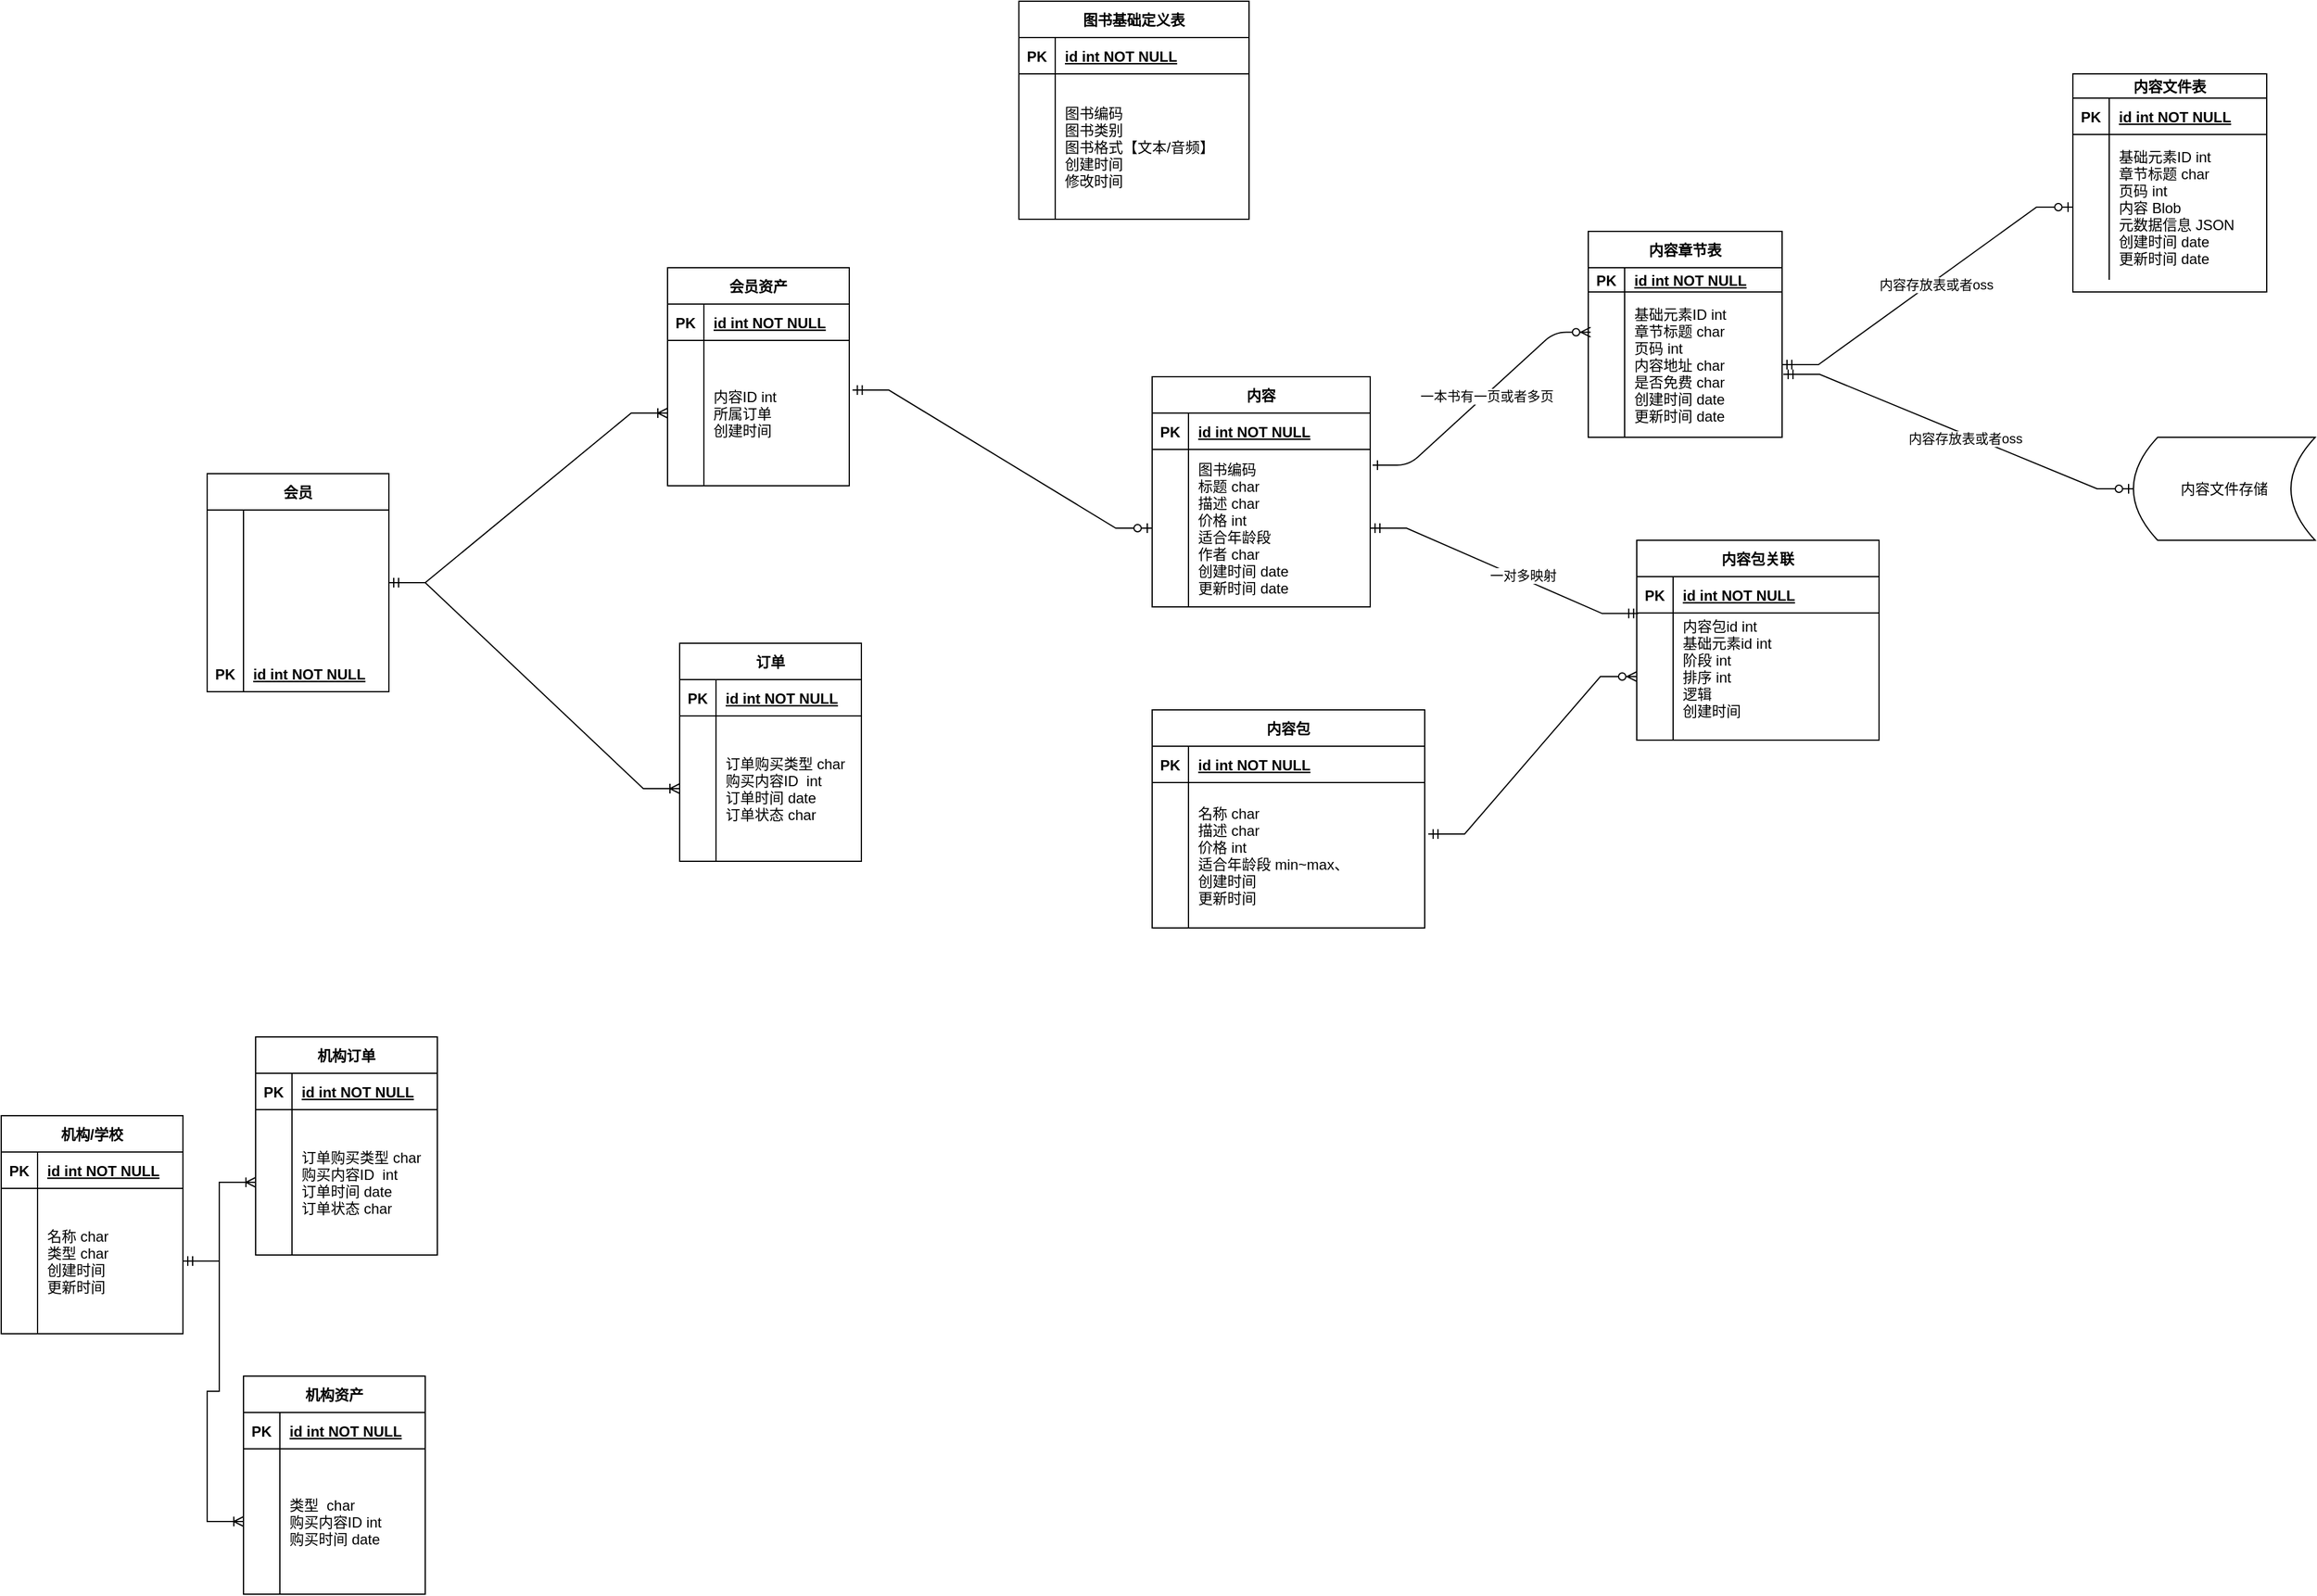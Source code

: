 <mxfile version="21.0.8" type="github">
  <diagram id="R2lEEEUBdFMjLlhIrx00" name="Page-1">
    <mxGraphModel dx="3168" dy="1998" grid="1" gridSize="10" guides="1" tooltips="1" connect="1" arrows="1" fold="1" page="1" pageScale="1" pageWidth="850" pageHeight="1100" math="0" shadow="0" extFonts="Permanent Marker^https://fonts.googleapis.com/css?family=Permanent+Marker">
      <root>
        <mxCell id="0" />
        <mxCell id="1" parent="0" />
        <mxCell id="C-vyLk0tnHw3VtMMgP7b-1" value="" style="edgeStyle=entityRelationEdgeStyle;endArrow=ERzeroToMany;startArrow=ERone;endFill=1;startFill=0;entryX=0.012;entryY=0.277;entryDx=0;entryDy=0;entryPerimeter=0;exitX=1.011;exitY=0.1;exitDx=0;exitDy=0;exitPerimeter=0;" parent="1" source="C-vyLk0tnHw3VtMMgP7b-27" target="kza9Rs9y_WehxQbTQ6U_-5" edge="1">
          <mxGeometry width="100" height="100" relative="1" as="geometry">
            <mxPoint x="340" y="805" as="sourcePoint" />
            <mxPoint x="440" y="705" as="targetPoint" />
          </mxGeometry>
        </mxCell>
        <mxCell id="kza9Rs9y_WehxQbTQ6U_-17" value="一本书有一页或者多页" style="edgeLabel;html=1;align=center;verticalAlign=middle;resizable=0;points=[];" vertex="1" connectable="0" parent="C-vyLk0tnHw3VtMMgP7b-1">
          <mxGeometry x="0.044" y="-1" relative="1" as="geometry">
            <mxPoint as="offset" />
          </mxGeometry>
        </mxCell>
        <mxCell id="C-vyLk0tnHw3VtMMgP7b-23" value="内容" style="shape=table;startSize=30;container=1;collapsible=1;childLayout=tableLayout;fixedRows=1;rowLines=0;fontStyle=1;align=center;resizeLast=1;" parent="1" vertex="1">
          <mxGeometry x="20" y="90" width="180" height="190" as="geometry" />
        </mxCell>
        <mxCell id="C-vyLk0tnHw3VtMMgP7b-24" value="" style="shape=partialRectangle;collapsible=0;dropTarget=0;pointerEvents=0;fillColor=none;points=[[0,0.5],[1,0.5]];portConstraint=eastwest;top=0;left=0;right=0;bottom=1;" parent="C-vyLk0tnHw3VtMMgP7b-23" vertex="1">
          <mxGeometry y="30" width="180" height="30" as="geometry" />
        </mxCell>
        <mxCell id="C-vyLk0tnHw3VtMMgP7b-25" value="PK" style="shape=partialRectangle;overflow=hidden;connectable=0;fillColor=none;top=0;left=0;bottom=0;right=0;fontStyle=1;" parent="C-vyLk0tnHw3VtMMgP7b-24" vertex="1">
          <mxGeometry width="30" height="30" as="geometry">
            <mxRectangle width="30" height="30" as="alternateBounds" />
          </mxGeometry>
        </mxCell>
        <mxCell id="C-vyLk0tnHw3VtMMgP7b-26" value="id int NOT NULL " style="shape=partialRectangle;overflow=hidden;connectable=0;fillColor=none;top=0;left=0;bottom=0;right=0;align=left;spacingLeft=6;fontStyle=5;" parent="C-vyLk0tnHw3VtMMgP7b-24" vertex="1">
          <mxGeometry x="30" width="150" height="30" as="geometry">
            <mxRectangle width="150" height="30" as="alternateBounds" />
          </mxGeometry>
        </mxCell>
        <mxCell id="C-vyLk0tnHw3VtMMgP7b-27" value="" style="shape=partialRectangle;collapsible=0;dropTarget=0;pointerEvents=0;fillColor=none;points=[[0,0.5],[1,0.5]];portConstraint=eastwest;top=0;left=0;right=0;bottom=0;" parent="C-vyLk0tnHw3VtMMgP7b-23" vertex="1">
          <mxGeometry y="60" width="180" height="130" as="geometry" />
        </mxCell>
        <mxCell id="C-vyLk0tnHw3VtMMgP7b-28" value="" style="shape=partialRectangle;overflow=hidden;connectable=0;fillColor=none;top=0;left=0;bottom=0;right=0;" parent="C-vyLk0tnHw3VtMMgP7b-27" vertex="1">
          <mxGeometry width="30" height="130" as="geometry">
            <mxRectangle width="30" height="130" as="alternateBounds" />
          </mxGeometry>
        </mxCell>
        <mxCell id="C-vyLk0tnHw3VtMMgP7b-29" value="图书编码&#xa;标题 char&#xa;描述 char&#xa;价格 int&#xa;适合年龄段&#xa;作者 char&#xa;创建时间 date&#xa;更新时间 date" style="shape=partialRectangle;overflow=hidden;connectable=0;fillColor=none;top=0;left=0;bottom=0;right=0;align=left;spacingLeft=6;" parent="C-vyLk0tnHw3VtMMgP7b-27" vertex="1">
          <mxGeometry x="30" width="150" height="130" as="geometry">
            <mxRectangle width="150" height="130" as="alternateBounds" />
          </mxGeometry>
        </mxCell>
        <mxCell id="kza9Rs9y_WehxQbTQ6U_-1" value="内容章节表" style="shape=table;startSize=30;container=1;collapsible=1;childLayout=tableLayout;fixedRows=1;rowLines=0;fontStyle=1;align=center;resizeLast=1;" vertex="1" parent="1">
          <mxGeometry x="380" y="-30" width="160" height="170" as="geometry" />
        </mxCell>
        <mxCell id="kza9Rs9y_WehxQbTQ6U_-2" value="" style="shape=partialRectangle;collapsible=0;dropTarget=0;pointerEvents=0;fillColor=none;points=[[0,0.5],[1,0.5]];portConstraint=eastwest;top=0;left=0;right=0;bottom=1;" vertex="1" parent="kza9Rs9y_WehxQbTQ6U_-1">
          <mxGeometry y="30" width="160" height="20" as="geometry" />
        </mxCell>
        <mxCell id="kza9Rs9y_WehxQbTQ6U_-3" value="PK" style="shape=partialRectangle;overflow=hidden;connectable=0;fillColor=none;top=0;left=0;bottom=0;right=0;fontStyle=1;" vertex="1" parent="kza9Rs9y_WehxQbTQ6U_-2">
          <mxGeometry width="30" height="20" as="geometry">
            <mxRectangle width="30" height="20" as="alternateBounds" />
          </mxGeometry>
        </mxCell>
        <mxCell id="kza9Rs9y_WehxQbTQ6U_-4" value="id int NOT NULL " style="shape=partialRectangle;overflow=hidden;connectable=0;fillColor=none;top=0;left=0;bottom=0;right=0;align=left;spacingLeft=6;fontStyle=5;" vertex="1" parent="kza9Rs9y_WehxQbTQ6U_-2">
          <mxGeometry x="30" width="130" height="20" as="geometry">
            <mxRectangle width="130" height="20" as="alternateBounds" />
          </mxGeometry>
        </mxCell>
        <mxCell id="kza9Rs9y_WehxQbTQ6U_-5" value="" style="shape=partialRectangle;collapsible=0;dropTarget=0;pointerEvents=0;fillColor=none;points=[[0,0.5],[1,0.5]];portConstraint=eastwest;top=0;left=0;right=0;bottom=0;" vertex="1" parent="kza9Rs9y_WehxQbTQ6U_-1">
          <mxGeometry y="50" width="160" height="120" as="geometry" />
        </mxCell>
        <mxCell id="kza9Rs9y_WehxQbTQ6U_-6" value="" style="shape=partialRectangle;overflow=hidden;connectable=0;fillColor=none;top=0;left=0;bottom=0;right=0;" vertex="1" parent="kza9Rs9y_WehxQbTQ6U_-5">
          <mxGeometry width="30" height="120" as="geometry">
            <mxRectangle width="30" height="120" as="alternateBounds" />
          </mxGeometry>
        </mxCell>
        <mxCell id="kza9Rs9y_WehxQbTQ6U_-7" value="基础元素ID int&#xa;章节标题 char&#xa;页码 int&#xa;内容地址 char&#xa;是否免费 char&#xa;创建时间 date&#xa;更新时间 date" style="shape=partialRectangle;overflow=hidden;connectable=0;fillColor=none;top=0;left=0;bottom=0;right=0;align=left;spacingLeft=6;" vertex="1" parent="kza9Rs9y_WehxQbTQ6U_-5">
          <mxGeometry x="30" width="130" height="120" as="geometry">
            <mxRectangle width="130" height="120" as="alternateBounds" />
          </mxGeometry>
        </mxCell>
        <mxCell id="kza9Rs9y_WehxQbTQ6U_-8" value="内容文件表" style="shape=table;startSize=20;container=1;collapsible=1;childLayout=tableLayout;fixedRows=1;rowLines=0;fontStyle=1;align=center;resizeLast=1;" vertex="1" parent="1">
          <mxGeometry x="780" y="-160" width="160" height="180" as="geometry" />
        </mxCell>
        <mxCell id="kza9Rs9y_WehxQbTQ6U_-9" value="" style="shape=partialRectangle;collapsible=0;dropTarget=0;pointerEvents=0;fillColor=none;points=[[0,0.5],[1,0.5]];portConstraint=eastwest;top=0;left=0;right=0;bottom=1;" vertex="1" parent="kza9Rs9y_WehxQbTQ6U_-8">
          <mxGeometry y="20" width="160" height="30" as="geometry" />
        </mxCell>
        <mxCell id="kza9Rs9y_WehxQbTQ6U_-10" value="PK" style="shape=partialRectangle;overflow=hidden;connectable=0;fillColor=none;top=0;left=0;bottom=0;right=0;fontStyle=1;" vertex="1" parent="kza9Rs9y_WehxQbTQ6U_-9">
          <mxGeometry width="30" height="30" as="geometry">
            <mxRectangle width="30" height="30" as="alternateBounds" />
          </mxGeometry>
        </mxCell>
        <mxCell id="kza9Rs9y_WehxQbTQ6U_-11" value="id int NOT NULL " style="shape=partialRectangle;overflow=hidden;connectable=0;fillColor=none;top=0;left=0;bottom=0;right=0;align=left;spacingLeft=6;fontStyle=5;" vertex="1" parent="kza9Rs9y_WehxQbTQ6U_-9">
          <mxGeometry x="30" width="130" height="30" as="geometry">
            <mxRectangle width="130" height="30" as="alternateBounds" />
          </mxGeometry>
        </mxCell>
        <mxCell id="kza9Rs9y_WehxQbTQ6U_-12" value="" style="shape=partialRectangle;collapsible=0;dropTarget=0;pointerEvents=0;fillColor=none;points=[[0,0.5],[1,0.5]];portConstraint=eastwest;top=0;left=0;right=0;bottom=0;" vertex="1" parent="kza9Rs9y_WehxQbTQ6U_-8">
          <mxGeometry y="50" width="160" height="120" as="geometry" />
        </mxCell>
        <mxCell id="kza9Rs9y_WehxQbTQ6U_-13" value="" style="shape=partialRectangle;overflow=hidden;connectable=0;fillColor=none;top=0;left=0;bottom=0;right=0;" vertex="1" parent="kza9Rs9y_WehxQbTQ6U_-12">
          <mxGeometry width="30" height="120" as="geometry">
            <mxRectangle width="30" height="120" as="alternateBounds" />
          </mxGeometry>
        </mxCell>
        <mxCell id="kza9Rs9y_WehxQbTQ6U_-14" value="基础元素ID int&#xa;章节标题 char&#xa;页码 int&#xa;内容 Blob&#xa;元数据信息 JSON&#xa;创建时间 date&#xa;更新时间 date" style="shape=partialRectangle;overflow=hidden;connectable=0;fillColor=none;top=0;left=0;bottom=0;right=0;align=left;spacingLeft=6;" vertex="1" parent="kza9Rs9y_WehxQbTQ6U_-12">
          <mxGeometry x="30" width="130" height="120" as="geometry">
            <mxRectangle width="130" height="120" as="alternateBounds" />
          </mxGeometry>
        </mxCell>
        <mxCell id="kza9Rs9y_WehxQbTQ6U_-16" value="" style="edgeStyle=entityRelationEdgeStyle;fontSize=12;html=1;endArrow=ERzeroToOne;startArrow=ERmandOne;rounded=0;" edge="1" parent="1" source="kza9Rs9y_WehxQbTQ6U_-5" target="kza9Rs9y_WehxQbTQ6U_-12">
          <mxGeometry width="100" height="100" relative="1" as="geometry">
            <mxPoint x="540" y="205" as="sourcePoint" />
            <mxPoint x="640" y="105" as="targetPoint" />
          </mxGeometry>
        </mxCell>
        <mxCell id="kza9Rs9y_WehxQbTQ6U_-18" value="内容存放表或者oss" style="edgeLabel;html=1;align=center;verticalAlign=middle;resizable=0;points=[];" vertex="1" connectable="0" parent="kza9Rs9y_WehxQbTQ6U_-16">
          <mxGeometry x="0.042" y="-3" relative="1" as="geometry">
            <mxPoint as="offset" />
          </mxGeometry>
        </mxCell>
        <mxCell id="kza9Rs9y_WehxQbTQ6U_-19" value="内容文件存储" style="shape=dataStorage;whiteSpace=wrap;html=1;fixedSize=1;" vertex="1" parent="1">
          <mxGeometry x="830" y="140" width="150" height="85" as="geometry" />
        </mxCell>
        <mxCell id="kza9Rs9y_WehxQbTQ6U_-20" value="" style="edgeStyle=entityRelationEdgeStyle;fontSize=12;html=1;endArrow=ERzeroToOne;startArrow=ERmandOne;rounded=0;entryX=0;entryY=0.5;entryDx=0;entryDy=0;exitX=1.006;exitY=0.567;exitDx=0;exitDy=0;exitPerimeter=0;" edge="1" parent="1" source="kza9Rs9y_WehxQbTQ6U_-5" target="kza9Rs9y_WehxQbTQ6U_-19">
          <mxGeometry width="100" height="100" relative="1" as="geometry">
            <mxPoint x="550" y="190" as="sourcePoint" />
            <mxPoint x="750" y="115" as="targetPoint" />
          </mxGeometry>
        </mxCell>
        <mxCell id="kza9Rs9y_WehxQbTQ6U_-21" value="内容存放表或者oss" style="edgeLabel;html=1;align=center;verticalAlign=middle;resizable=0;points=[];" vertex="1" connectable="0" parent="kza9Rs9y_WehxQbTQ6U_-20">
          <mxGeometry x="0.042" y="-3" relative="1" as="geometry">
            <mxPoint as="offset" />
          </mxGeometry>
        </mxCell>
        <mxCell id="kza9Rs9y_WehxQbTQ6U_-22" value="内容包" style="shape=table;startSize=30;container=1;collapsible=1;childLayout=tableLayout;fixedRows=1;rowLines=0;fontStyle=1;align=center;resizeLast=1;" vertex="1" parent="1">
          <mxGeometry x="20" y="365" width="225" height="180" as="geometry" />
        </mxCell>
        <mxCell id="kza9Rs9y_WehxQbTQ6U_-23" value="" style="shape=partialRectangle;collapsible=0;dropTarget=0;pointerEvents=0;fillColor=none;points=[[0,0.5],[1,0.5]];portConstraint=eastwest;top=0;left=0;right=0;bottom=1;" vertex="1" parent="kza9Rs9y_WehxQbTQ6U_-22">
          <mxGeometry y="30" width="225" height="30" as="geometry" />
        </mxCell>
        <mxCell id="kza9Rs9y_WehxQbTQ6U_-24" value="PK" style="shape=partialRectangle;overflow=hidden;connectable=0;fillColor=none;top=0;left=0;bottom=0;right=0;fontStyle=1;" vertex="1" parent="kza9Rs9y_WehxQbTQ6U_-23">
          <mxGeometry width="30" height="30" as="geometry">
            <mxRectangle width="30" height="30" as="alternateBounds" />
          </mxGeometry>
        </mxCell>
        <mxCell id="kza9Rs9y_WehxQbTQ6U_-25" value="id int NOT NULL " style="shape=partialRectangle;overflow=hidden;connectable=0;fillColor=none;top=0;left=0;bottom=0;right=0;align=left;spacingLeft=6;fontStyle=5;" vertex="1" parent="kza9Rs9y_WehxQbTQ6U_-23">
          <mxGeometry x="30" width="195" height="30" as="geometry">
            <mxRectangle width="195" height="30" as="alternateBounds" />
          </mxGeometry>
        </mxCell>
        <mxCell id="kza9Rs9y_WehxQbTQ6U_-26" value="" style="shape=partialRectangle;collapsible=0;dropTarget=0;pointerEvents=0;fillColor=none;points=[[0,0.5],[1,0.5]];portConstraint=eastwest;top=0;left=0;right=0;bottom=0;" vertex="1" parent="kza9Rs9y_WehxQbTQ6U_-22">
          <mxGeometry y="60" width="225" height="120" as="geometry" />
        </mxCell>
        <mxCell id="kza9Rs9y_WehxQbTQ6U_-27" value="" style="shape=partialRectangle;overflow=hidden;connectable=0;fillColor=none;top=0;left=0;bottom=0;right=0;" vertex="1" parent="kza9Rs9y_WehxQbTQ6U_-26">
          <mxGeometry width="30" height="120" as="geometry">
            <mxRectangle width="30" height="120" as="alternateBounds" />
          </mxGeometry>
        </mxCell>
        <mxCell id="kza9Rs9y_WehxQbTQ6U_-28" value="名称 char&#xa;描述 char&#xa;价格 int&#xa;适合年龄段 min~max、&#xa;创建时间&#xa;更新时间" style="shape=partialRectangle;overflow=hidden;connectable=0;fillColor=none;top=0;left=0;bottom=0;right=0;align=left;spacingLeft=6;" vertex="1" parent="kza9Rs9y_WehxQbTQ6U_-26">
          <mxGeometry x="30" width="195" height="120" as="geometry">
            <mxRectangle width="195" height="120" as="alternateBounds" />
          </mxGeometry>
        </mxCell>
        <mxCell id="kza9Rs9y_WehxQbTQ6U_-29" value="" style="edgeStyle=entityRelationEdgeStyle;fontSize=12;html=1;endArrow=ERzeroToMany;startArrow=ERmandOne;rounded=0;exitX=1.013;exitY=0.354;exitDx=0;exitDy=0;exitPerimeter=0;" edge="1" parent="1" source="kza9Rs9y_WehxQbTQ6U_-26" target="kza9Rs9y_WehxQbTQ6U_-35">
          <mxGeometry width="100" height="100" relative="1" as="geometry">
            <mxPoint x="-40" y="230" as="sourcePoint" />
            <mxPoint x="60" y="100" as="targetPoint" />
          </mxGeometry>
        </mxCell>
        <mxCell id="kza9Rs9y_WehxQbTQ6U_-31" value="内容包关联" style="shape=table;startSize=30;container=1;collapsible=1;childLayout=tableLayout;fixedRows=1;rowLines=0;fontStyle=1;align=center;resizeLast=1;" vertex="1" parent="1">
          <mxGeometry x="420" y="225" width="200" height="165" as="geometry" />
        </mxCell>
        <mxCell id="kza9Rs9y_WehxQbTQ6U_-32" value="" style="shape=partialRectangle;collapsible=0;dropTarget=0;pointerEvents=0;fillColor=none;points=[[0,0.5],[1,0.5]];portConstraint=eastwest;top=0;left=0;right=0;bottom=1;" vertex="1" parent="kza9Rs9y_WehxQbTQ6U_-31">
          <mxGeometry y="30" width="200" height="30" as="geometry" />
        </mxCell>
        <mxCell id="kza9Rs9y_WehxQbTQ6U_-33" value="PK" style="shape=partialRectangle;overflow=hidden;connectable=0;fillColor=none;top=0;left=0;bottom=0;right=0;fontStyle=1;" vertex="1" parent="kza9Rs9y_WehxQbTQ6U_-32">
          <mxGeometry width="30" height="30" as="geometry">
            <mxRectangle width="30" height="30" as="alternateBounds" />
          </mxGeometry>
        </mxCell>
        <mxCell id="kza9Rs9y_WehxQbTQ6U_-34" value="id int NOT NULL " style="shape=partialRectangle;overflow=hidden;connectable=0;fillColor=none;top=0;left=0;bottom=0;right=0;align=left;spacingLeft=6;fontStyle=5;" vertex="1" parent="kza9Rs9y_WehxQbTQ6U_-32">
          <mxGeometry x="30" width="170" height="30" as="geometry">
            <mxRectangle width="170" height="30" as="alternateBounds" />
          </mxGeometry>
        </mxCell>
        <mxCell id="kza9Rs9y_WehxQbTQ6U_-35" value="" style="shape=partialRectangle;collapsible=0;dropTarget=0;pointerEvents=0;fillColor=none;points=[[0,0.5],[1,0.5]];portConstraint=eastwest;top=0;left=0;right=0;bottom=0;" vertex="1" parent="kza9Rs9y_WehxQbTQ6U_-31">
          <mxGeometry y="60" width="200" height="105" as="geometry" />
        </mxCell>
        <mxCell id="kza9Rs9y_WehxQbTQ6U_-36" value="" style="shape=partialRectangle;overflow=hidden;connectable=0;fillColor=none;top=0;left=0;bottom=0;right=0;" vertex="1" parent="kza9Rs9y_WehxQbTQ6U_-35">
          <mxGeometry width="30" height="105" as="geometry">
            <mxRectangle width="30" height="105" as="alternateBounds" />
          </mxGeometry>
        </mxCell>
        <mxCell id="kza9Rs9y_WehxQbTQ6U_-37" value="内容包id int&#xa;基础元素id int&#xa;阶段 int&#xa;排序 int&#xa;逻辑&#xa;创建时间&#xa;" style="shape=partialRectangle;overflow=hidden;connectable=0;fillColor=none;top=0;left=0;bottom=0;right=0;align=left;spacingLeft=6;" vertex="1" parent="kza9Rs9y_WehxQbTQ6U_-35">
          <mxGeometry x="30" width="170" height="105" as="geometry">
            <mxRectangle width="170" height="105" as="alternateBounds" />
          </mxGeometry>
        </mxCell>
        <mxCell id="kza9Rs9y_WehxQbTQ6U_-39" value="" style="edgeStyle=entityRelationEdgeStyle;fontSize=12;html=1;endArrow=ERmandOne;startArrow=ERmandOne;rounded=0;entryX=0.007;entryY=0.004;entryDx=0;entryDy=0;entryPerimeter=0;" edge="1" parent="1" source="C-vyLk0tnHw3VtMMgP7b-27" target="kza9Rs9y_WehxQbTQ6U_-35">
          <mxGeometry width="100" height="100" relative="1" as="geometry">
            <mxPoint x="290" y="300" as="sourcePoint" />
            <mxPoint x="390" y="200" as="targetPoint" />
          </mxGeometry>
        </mxCell>
        <mxCell id="kza9Rs9y_WehxQbTQ6U_-40" value="一对多映射" style="edgeLabel;html=1;align=center;verticalAlign=middle;resizable=0;points=[];" vertex="1" connectable="0" parent="kza9Rs9y_WehxQbTQ6U_-39">
          <mxGeometry x="0.132" y="3" relative="1" as="geometry">
            <mxPoint as="offset" />
          </mxGeometry>
        </mxCell>
        <mxCell id="kza9Rs9y_WehxQbTQ6U_-41" value="机构/学校" style="shape=table;startSize=30;container=1;collapsible=1;childLayout=tableLayout;fixedRows=1;rowLines=0;fontStyle=1;align=center;resizeLast=1;" vertex="1" parent="1">
          <mxGeometry x="-930" y="700" width="150" height="180" as="geometry" />
        </mxCell>
        <mxCell id="kza9Rs9y_WehxQbTQ6U_-42" value="" style="shape=partialRectangle;collapsible=0;dropTarget=0;pointerEvents=0;fillColor=none;points=[[0,0.5],[1,0.5]];portConstraint=eastwest;top=0;left=0;right=0;bottom=1;" vertex="1" parent="kza9Rs9y_WehxQbTQ6U_-41">
          <mxGeometry y="30" width="150" height="30" as="geometry" />
        </mxCell>
        <mxCell id="kza9Rs9y_WehxQbTQ6U_-43" value="PK" style="shape=partialRectangle;overflow=hidden;connectable=0;fillColor=none;top=0;left=0;bottom=0;right=0;fontStyle=1;" vertex="1" parent="kza9Rs9y_WehxQbTQ6U_-42">
          <mxGeometry width="30" height="30" as="geometry">
            <mxRectangle width="30" height="30" as="alternateBounds" />
          </mxGeometry>
        </mxCell>
        <mxCell id="kza9Rs9y_WehxQbTQ6U_-44" value="id int NOT NULL " style="shape=partialRectangle;overflow=hidden;connectable=0;fillColor=none;top=0;left=0;bottom=0;right=0;align=left;spacingLeft=6;fontStyle=5;" vertex="1" parent="kza9Rs9y_WehxQbTQ6U_-42">
          <mxGeometry x="30" width="120" height="30" as="geometry">
            <mxRectangle width="120" height="30" as="alternateBounds" />
          </mxGeometry>
        </mxCell>
        <mxCell id="kza9Rs9y_WehxQbTQ6U_-45" value="" style="shape=partialRectangle;collapsible=0;dropTarget=0;pointerEvents=0;fillColor=none;points=[[0,0.5],[1,0.5]];portConstraint=eastwest;top=0;left=0;right=0;bottom=0;" vertex="1" parent="kza9Rs9y_WehxQbTQ6U_-41">
          <mxGeometry y="60" width="150" height="120" as="geometry" />
        </mxCell>
        <mxCell id="kza9Rs9y_WehxQbTQ6U_-46" value="" style="shape=partialRectangle;overflow=hidden;connectable=0;fillColor=none;top=0;left=0;bottom=0;right=0;" vertex="1" parent="kza9Rs9y_WehxQbTQ6U_-45">
          <mxGeometry width="30" height="120" as="geometry">
            <mxRectangle width="30" height="120" as="alternateBounds" />
          </mxGeometry>
        </mxCell>
        <mxCell id="kza9Rs9y_WehxQbTQ6U_-47" value="名称 char&#xa;类型 char&#xa;创建时间&#xa;更新时间" style="shape=partialRectangle;overflow=hidden;connectable=0;fillColor=none;top=0;left=0;bottom=0;right=0;align=left;spacingLeft=6;" vertex="1" parent="kza9Rs9y_WehxQbTQ6U_-45">
          <mxGeometry x="30" width="120" height="120" as="geometry">
            <mxRectangle width="120" height="120" as="alternateBounds" />
          </mxGeometry>
        </mxCell>
        <mxCell id="kza9Rs9y_WehxQbTQ6U_-48" value="会员" style="shape=table;startSize=30;container=1;collapsible=1;childLayout=tableLayout;fixedRows=1;rowLines=0;fontStyle=1;align=center;resizeLast=1;" vertex="1" parent="1">
          <mxGeometry x="-760" y="170" width="150" height="180" as="geometry" />
        </mxCell>
        <mxCell id="kza9Rs9y_WehxQbTQ6U_-52" value="" style="shape=partialRectangle;collapsible=0;dropTarget=0;pointerEvents=0;fillColor=none;points=[[0,0.5],[1,0.5]];portConstraint=eastwest;top=0;left=0;right=0;bottom=0;" vertex="1" parent="kza9Rs9y_WehxQbTQ6U_-48">
          <mxGeometry y="30" width="150" height="120" as="geometry" />
        </mxCell>
        <mxCell id="kza9Rs9y_WehxQbTQ6U_-53" value="" style="shape=partialRectangle;overflow=hidden;connectable=0;fillColor=none;top=0;left=0;bottom=0;right=0;" vertex="1" parent="kza9Rs9y_WehxQbTQ6U_-52">
          <mxGeometry width="30" height="120" as="geometry">
            <mxRectangle width="30" height="120" as="alternateBounds" />
          </mxGeometry>
        </mxCell>
        <mxCell id="kza9Rs9y_WehxQbTQ6U_-54" value="" style="shape=partialRectangle;overflow=hidden;connectable=0;fillColor=none;top=0;left=0;bottom=0;right=0;align=left;spacingLeft=6;" vertex="1" parent="kza9Rs9y_WehxQbTQ6U_-52">
          <mxGeometry x="30" width="120" height="120" as="geometry">
            <mxRectangle width="120" height="120" as="alternateBounds" />
          </mxGeometry>
        </mxCell>
        <mxCell id="kza9Rs9y_WehxQbTQ6U_-49" value="" style="shape=partialRectangle;collapsible=0;dropTarget=0;pointerEvents=0;fillColor=none;points=[[0,0.5],[1,0.5]];portConstraint=eastwest;top=0;left=0;right=0;bottom=1;" vertex="1" parent="kza9Rs9y_WehxQbTQ6U_-48">
          <mxGeometry y="150" width="150" height="30" as="geometry" />
        </mxCell>
        <mxCell id="kza9Rs9y_WehxQbTQ6U_-50" value="PK" style="shape=partialRectangle;overflow=hidden;connectable=0;fillColor=none;top=0;left=0;bottom=0;right=0;fontStyle=1;" vertex="1" parent="kza9Rs9y_WehxQbTQ6U_-49">
          <mxGeometry width="30" height="30" as="geometry">
            <mxRectangle width="30" height="30" as="alternateBounds" />
          </mxGeometry>
        </mxCell>
        <mxCell id="kza9Rs9y_WehxQbTQ6U_-51" value="id int NOT NULL " style="shape=partialRectangle;overflow=hidden;connectable=0;fillColor=none;top=0;left=0;bottom=0;right=0;align=left;spacingLeft=6;fontStyle=5;" vertex="1" parent="kza9Rs9y_WehxQbTQ6U_-49">
          <mxGeometry x="30" width="120" height="30" as="geometry">
            <mxRectangle width="120" height="30" as="alternateBounds" />
          </mxGeometry>
        </mxCell>
        <mxCell id="kza9Rs9y_WehxQbTQ6U_-55" value="会员资产" style="shape=table;startSize=30;container=1;collapsible=1;childLayout=tableLayout;fixedRows=1;rowLines=0;fontStyle=1;align=center;resizeLast=1;" vertex="1" parent="1">
          <mxGeometry x="-380" width="150" height="180" as="geometry" />
        </mxCell>
        <mxCell id="kza9Rs9y_WehxQbTQ6U_-56" value="" style="shape=partialRectangle;collapsible=0;dropTarget=0;pointerEvents=0;fillColor=none;points=[[0,0.5],[1,0.5]];portConstraint=eastwest;top=0;left=0;right=0;bottom=1;" vertex="1" parent="kza9Rs9y_WehxQbTQ6U_-55">
          <mxGeometry y="30" width="150" height="30" as="geometry" />
        </mxCell>
        <mxCell id="kza9Rs9y_WehxQbTQ6U_-57" value="PK" style="shape=partialRectangle;overflow=hidden;connectable=0;fillColor=none;top=0;left=0;bottom=0;right=0;fontStyle=1;" vertex="1" parent="kza9Rs9y_WehxQbTQ6U_-56">
          <mxGeometry width="30" height="30" as="geometry">
            <mxRectangle width="30" height="30" as="alternateBounds" />
          </mxGeometry>
        </mxCell>
        <mxCell id="kza9Rs9y_WehxQbTQ6U_-58" value="id int NOT NULL " style="shape=partialRectangle;overflow=hidden;connectable=0;fillColor=none;top=0;left=0;bottom=0;right=0;align=left;spacingLeft=6;fontStyle=5;" vertex="1" parent="kza9Rs9y_WehxQbTQ6U_-56">
          <mxGeometry x="30" width="120" height="30" as="geometry">
            <mxRectangle width="120" height="30" as="alternateBounds" />
          </mxGeometry>
        </mxCell>
        <mxCell id="kza9Rs9y_WehxQbTQ6U_-59" value="" style="shape=partialRectangle;collapsible=0;dropTarget=0;pointerEvents=0;fillColor=none;points=[[0,0.5],[1,0.5]];portConstraint=eastwest;top=0;left=0;right=0;bottom=0;" vertex="1" parent="kza9Rs9y_WehxQbTQ6U_-55">
          <mxGeometry y="60" width="150" height="120" as="geometry" />
        </mxCell>
        <mxCell id="kza9Rs9y_WehxQbTQ6U_-60" value="" style="shape=partialRectangle;overflow=hidden;connectable=0;fillColor=none;top=0;left=0;bottom=0;right=0;" vertex="1" parent="kza9Rs9y_WehxQbTQ6U_-59">
          <mxGeometry width="30" height="120" as="geometry">
            <mxRectangle width="30" height="120" as="alternateBounds" />
          </mxGeometry>
        </mxCell>
        <mxCell id="kza9Rs9y_WehxQbTQ6U_-61" value="内容ID int&#xa;所属订单&#xa;创建时间" style="shape=partialRectangle;overflow=hidden;connectable=0;fillColor=none;top=0;left=0;bottom=0;right=0;align=left;spacingLeft=6;" vertex="1" parent="kza9Rs9y_WehxQbTQ6U_-59">
          <mxGeometry x="30" width="120" height="120" as="geometry">
            <mxRectangle width="120" height="120" as="alternateBounds" />
          </mxGeometry>
        </mxCell>
        <mxCell id="kza9Rs9y_WehxQbTQ6U_-62" value="" style="edgeStyle=entityRelationEdgeStyle;fontSize=12;html=1;endArrow=ERoneToMany;startArrow=ERmandOne;rounded=0;" edge="1" parent="1" source="kza9Rs9y_WehxQbTQ6U_-52" target="kza9Rs9y_WehxQbTQ6U_-59">
          <mxGeometry width="100" height="100" relative="1" as="geometry">
            <mxPoint x="-990" y="285" as="sourcePoint" />
            <mxPoint x="-890" y="185" as="targetPoint" />
          </mxGeometry>
        </mxCell>
        <mxCell id="kza9Rs9y_WehxQbTQ6U_-64" value="" style="edgeStyle=entityRelationEdgeStyle;fontSize=12;html=1;endArrow=ERzeroToOne;startArrow=ERmandOne;rounded=0;exitX=1.018;exitY=0.342;exitDx=0;exitDy=0;exitPerimeter=0;" edge="1" parent="1" source="kza9Rs9y_WehxQbTQ6U_-59" target="C-vyLk0tnHw3VtMMgP7b-27">
          <mxGeometry width="100" height="100" relative="1" as="geometry">
            <mxPoint x="-510" y="610" as="sourcePoint" />
            <mxPoint x="-410" y="510" as="targetPoint" />
          </mxGeometry>
        </mxCell>
        <mxCell id="kza9Rs9y_WehxQbTQ6U_-66" value="订单" style="shape=table;startSize=30;container=1;collapsible=1;childLayout=tableLayout;fixedRows=1;rowLines=0;fontStyle=1;align=center;resizeLast=1;" vertex="1" parent="1">
          <mxGeometry x="-370" y="310" width="150" height="180" as="geometry" />
        </mxCell>
        <mxCell id="kza9Rs9y_WehxQbTQ6U_-67" value="" style="shape=partialRectangle;collapsible=0;dropTarget=0;pointerEvents=0;fillColor=none;points=[[0,0.5],[1,0.5]];portConstraint=eastwest;top=0;left=0;right=0;bottom=1;" vertex="1" parent="kza9Rs9y_WehxQbTQ6U_-66">
          <mxGeometry y="30" width="150" height="30" as="geometry" />
        </mxCell>
        <mxCell id="kza9Rs9y_WehxQbTQ6U_-68" value="PK" style="shape=partialRectangle;overflow=hidden;connectable=0;fillColor=none;top=0;left=0;bottom=0;right=0;fontStyle=1;" vertex="1" parent="kza9Rs9y_WehxQbTQ6U_-67">
          <mxGeometry width="30" height="30" as="geometry">
            <mxRectangle width="30" height="30" as="alternateBounds" />
          </mxGeometry>
        </mxCell>
        <mxCell id="kza9Rs9y_WehxQbTQ6U_-69" value="id int NOT NULL " style="shape=partialRectangle;overflow=hidden;connectable=0;fillColor=none;top=0;left=0;bottom=0;right=0;align=left;spacingLeft=6;fontStyle=5;" vertex="1" parent="kza9Rs9y_WehxQbTQ6U_-67">
          <mxGeometry x="30" width="120" height="30" as="geometry">
            <mxRectangle width="120" height="30" as="alternateBounds" />
          </mxGeometry>
        </mxCell>
        <mxCell id="kza9Rs9y_WehxQbTQ6U_-70" value="" style="shape=partialRectangle;collapsible=0;dropTarget=0;pointerEvents=0;fillColor=none;points=[[0,0.5],[1,0.5]];portConstraint=eastwest;top=0;left=0;right=0;bottom=0;" vertex="1" parent="kza9Rs9y_WehxQbTQ6U_-66">
          <mxGeometry y="60" width="150" height="120" as="geometry" />
        </mxCell>
        <mxCell id="kza9Rs9y_WehxQbTQ6U_-71" value="" style="shape=partialRectangle;overflow=hidden;connectable=0;fillColor=none;top=0;left=0;bottom=0;right=0;" vertex="1" parent="kza9Rs9y_WehxQbTQ6U_-70">
          <mxGeometry width="30" height="120" as="geometry">
            <mxRectangle width="30" height="120" as="alternateBounds" />
          </mxGeometry>
        </mxCell>
        <mxCell id="kza9Rs9y_WehxQbTQ6U_-72" value="订单购买类型 char&#xa;购买内容ID  int&#xa;订单时间 date&#xa;订单状态 char" style="shape=partialRectangle;overflow=hidden;connectable=0;fillColor=none;top=0;left=0;bottom=0;right=0;align=left;spacingLeft=6;" vertex="1" parent="kza9Rs9y_WehxQbTQ6U_-70">
          <mxGeometry x="30" width="120" height="120" as="geometry">
            <mxRectangle width="120" height="120" as="alternateBounds" />
          </mxGeometry>
        </mxCell>
        <mxCell id="kza9Rs9y_WehxQbTQ6U_-73" value="" style="edgeStyle=entityRelationEdgeStyle;fontSize=12;html=1;endArrow=ERoneToMany;startArrow=ERmandOne;rounded=0;" edge="1" parent="1" source="kza9Rs9y_WehxQbTQ6U_-52" target="kza9Rs9y_WehxQbTQ6U_-70">
          <mxGeometry width="100" height="100" relative="1" as="geometry">
            <mxPoint x="-800" y="595" as="sourcePoint" />
            <mxPoint x="-530" y="495" as="targetPoint" />
          </mxGeometry>
        </mxCell>
        <mxCell id="kza9Rs9y_WehxQbTQ6U_-74" value="机构订单" style="shape=table;startSize=30;container=1;collapsible=1;childLayout=tableLayout;fixedRows=1;rowLines=0;fontStyle=1;align=center;resizeLast=1;" vertex="1" parent="1">
          <mxGeometry x="-720" y="635" width="150" height="180" as="geometry" />
        </mxCell>
        <mxCell id="kza9Rs9y_WehxQbTQ6U_-75" value="" style="shape=partialRectangle;collapsible=0;dropTarget=0;pointerEvents=0;fillColor=none;points=[[0,0.5],[1,0.5]];portConstraint=eastwest;top=0;left=0;right=0;bottom=1;" vertex="1" parent="kza9Rs9y_WehxQbTQ6U_-74">
          <mxGeometry y="30" width="150" height="30" as="geometry" />
        </mxCell>
        <mxCell id="kza9Rs9y_WehxQbTQ6U_-76" value="PK" style="shape=partialRectangle;overflow=hidden;connectable=0;fillColor=none;top=0;left=0;bottom=0;right=0;fontStyle=1;" vertex="1" parent="kza9Rs9y_WehxQbTQ6U_-75">
          <mxGeometry width="30" height="30" as="geometry">
            <mxRectangle width="30" height="30" as="alternateBounds" />
          </mxGeometry>
        </mxCell>
        <mxCell id="kza9Rs9y_WehxQbTQ6U_-77" value="id int NOT NULL " style="shape=partialRectangle;overflow=hidden;connectable=0;fillColor=none;top=0;left=0;bottom=0;right=0;align=left;spacingLeft=6;fontStyle=5;" vertex="1" parent="kza9Rs9y_WehxQbTQ6U_-75">
          <mxGeometry x="30" width="120" height="30" as="geometry">
            <mxRectangle width="120" height="30" as="alternateBounds" />
          </mxGeometry>
        </mxCell>
        <mxCell id="kza9Rs9y_WehxQbTQ6U_-78" value="" style="shape=partialRectangle;collapsible=0;dropTarget=0;pointerEvents=0;fillColor=none;points=[[0,0.5],[1,0.5]];portConstraint=eastwest;top=0;left=0;right=0;bottom=0;" vertex="1" parent="kza9Rs9y_WehxQbTQ6U_-74">
          <mxGeometry y="60" width="150" height="120" as="geometry" />
        </mxCell>
        <mxCell id="kza9Rs9y_WehxQbTQ6U_-79" value="" style="shape=partialRectangle;overflow=hidden;connectable=0;fillColor=none;top=0;left=0;bottom=0;right=0;" vertex="1" parent="kza9Rs9y_WehxQbTQ6U_-78">
          <mxGeometry width="30" height="120" as="geometry">
            <mxRectangle width="30" height="120" as="alternateBounds" />
          </mxGeometry>
        </mxCell>
        <mxCell id="kza9Rs9y_WehxQbTQ6U_-80" value="订单购买类型 char&#xa;购买内容ID  int&#xa;订单时间 date&#xa;订单状态 char" style="shape=partialRectangle;overflow=hidden;connectable=0;fillColor=none;top=0;left=0;bottom=0;right=0;align=left;spacingLeft=6;" vertex="1" parent="kza9Rs9y_WehxQbTQ6U_-78">
          <mxGeometry x="30" width="120" height="120" as="geometry">
            <mxRectangle width="120" height="120" as="alternateBounds" />
          </mxGeometry>
        </mxCell>
        <mxCell id="kza9Rs9y_WehxQbTQ6U_-81" value="机构资产" style="shape=table;startSize=30;container=1;collapsible=1;childLayout=tableLayout;fixedRows=1;rowLines=0;fontStyle=1;align=center;resizeLast=1;" vertex="1" parent="1">
          <mxGeometry x="-730" y="915" width="150" height="180" as="geometry" />
        </mxCell>
        <mxCell id="kza9Rs9y_WehxQbTQ6U_-82" value="" style="shape=partialRectangle;collapsible=0;dropTarget=0;pointerEvents=0;fillColor=none;points=[[0,0.5],[1,0.5]];portConstraint=eastwest;top=0;left=0;right=0;bottom=1;" vertex="1" parent="kza9Rs9y_WehxQbTQ6U_-81">
          <mxGeometry y="30" width="150" height="30" as="geometry" />
        </mxCell>
        <mxCell id="kza9Rs9y_WehxQbTQ6U_-83" value="PK" style="shape=partialRectangle;overflow=hidden;connectable=0;fillColor=none;top=0;left=0;bottom=0;right=0;fontStyle=1;" vertex="1" parent="kza9Rs9y_WehxQbTQ6U_-82">
          <mxGeometry width="30" height="30" as="geometry">
            <mxRectangle width="30" height="30" as="alternateBounds" />
          </mxGeometry>
        </mxCell>
        <mxCell id="kza9Rs9y_WehxQbTQ6U_-84" value="id int NOT NULL " style="shape=partialRectangle;overflow=hidden;connectable=0;fillColor=none;top=0;left=0;bottom=0;right=0;align=left;spacingLeft=6;fontStyle=5;" vertex="1" parent="kza9Rs9y_WehxQbTQ6U_-82">
          <mxGeometry x="30" width="120" height="30" as="geometry">
            <mxRectangle width="120" height="30" as="alternateBounds" />
          </mxGeometry>
        </mxCell>
        <mxCell id="kza9Rs9y_WehxQbTQ6U_-85" value="" style="shape=partialRectangle;collapsible=0;dropTarget=0;pointerEvents=0;fillColor=none;points=[[0,0.5],[1,0.5]];portConstraint=eastwest;top=0;left=0;right=0;bottom=0;" vertex="1" parent="kza9Rs9y_WehxQbTQ6U_-81">
          <mxGeometry y="60" width="150" height="120" as="geometry" />
        </mxCell>
        <mxCell id="kza9Rs9y_WehxQbTQ6U_-86" value="" style="shape=partialRectangle;overflow=hidden;connectable=0;fillColor=none;top=0;left=0;bottom=0;right=0;" vertex="1" parent="kza9Rs9y_WehxQbTQ6U_-85">
          <mxGeometry width="30" height="120" as="geometry">
            <mxRectangle width="30" height="120" as="alternateBounds" />
          </mxGeometry>
        </mxCell>
        <mxCell id="kza9Rs9y_WehxQbTQ6U_-87" value="类型  char&#xa;购买内容ID int&#xa;购买时间 date" style="shape=partialRectangle;overflow=hidden;connectable=0;fillColor=none;top=0;left=0;bottom=0;right=0;align=left;spacingLeft=6;" vertex="1" parent="kza9Rs9y_WehxQbTQ6U_-85">
          <mxGeometry x="30" width="120" height="120" as="geometry">
            <mxRectangle width="120" height="120" as="alternateBounds" />
          </mxGeometry>
        </mxCell>
        <mxCell id="kza9Rs9y_WehxQbTQ6U_-88" value="" style="edgeStyle=entityRelationEdgeStyle;fontSize=12;html=1;endArrow=ERoneToMany;startArrow=ERmandOne;rounded=0;" edge="1" parent="1" source="kza9Rs9y_WehxQbTQ6U_-45" target="kza9Rs9y_WehxQbTQ6U_-78">
          <mxGeometry width="100" height="100" relative="1" as="geometry">
            <mxPoint x="-879" y="434" as="sourcePoint" />
            <mxPoint x="-720" y="290" as="targetPoint" />
          </mxGeometry>
        </mxCell>
        <mxCell id="kza9Rs9y_WehxQbTQ6U_-89" value="" style="edgeStyle=entityRelationEdgeStyle;fontSize=12;html=1;endArrow=ERoneToMany;startArrow=ERmandOne;rounded=0;" edge="1" parent="1" source="kza9Rs9y_WehxQbTQ6U_-45" target="kza9Rs9y_WehxQbTQ6U_-85">
          <mxGeometry width="100" height="100" relative="1" as="geometry">
            <mxPoint x="-880" y="470" as="sourcePoint" />
            <mxPoint x="-650" y="565" as="targetPoint" />
          </mxGeometry>
        </mxCell>
        <mxCell id="kza9Rs9y_WehxQbTQ6U_-97" value="图书基础定义表" style="shape=table;startSize=30;container=1;collapsible=1;childLayout=tableLayout;fixedRows=1;rowLines=0;fontStyle=1;align=center;resizeLast=1;" vertex="1" parent="1">
          <mxGeometry x="-90" y="-220" width="190" height="180" as="geometry" />
        </mxCell>
        <mxCell id="kza9Rs9y_WehxQbTQ6U_-98" value="" style="shape=partialRectangle;collapsible=0;dropTarget=0;pointerEvents=0;fillColor=none;points=[[0,0.5],[1,0.5]];portConstraint=eastwest;top=0;left=0;right=0;bottom=1;" vertex="1" parent="kza9Rs9y_WehxQbTQ6U_-97">
          <mxGeometry y="30" width="190" height="30" as="geometry" />
        </mxCell>
        <mxCell id="kza9Rs9y_WehxQbTQ6U_-99" value="PK" style="shape=partialRectangle;overflow=hidden;connectable=0;fillColor=none;top=0;left=0;bottom=0;right=0;fontStyle=1;" vertex="1" parent="kza9Rs9y_WehxQbTQ6U_-98">
          <mxGeometry width="30" height="30" as="geometry">
            <mxRectangle width="30" height="30" as="alternateBounds" />
          </mxGeometry>
        </mxCell>
        <mxCell id="kza9Rs9y_WehxQbTQ6U_-100" value="id int NOT NULL " style="shape=partialRectangle;overflow=hidden;connectable=0;fillColor=none;top=0;left=0;bottom=0;right=0;align=left;spacingLeft=6;fontStyle=5;" vertex="1" parent="kza9Rs9y_WehxQbTQ6U_-98">
          <mxGeometry x="30" width="160" height="30" as="geometry">
            <mxRectangle width="160" height="30" as="alternateBounds" />
          </mxGeometry>
        </mxCell>
        <mxCell id="kza9Rs9y_WehxQbTQ6U_-101" value="" style="shape=partialRectangle;collapsible=0;dropTarget=0;pointerEvents=0;fillColor=none;points=[[0,0.5],[1,0.5]];portConstraint=eastwest;top=0;left=0;right=0;bottom=0;" vertex="1" parent="kza9Rs9y_WehxQbTQ6U_-97">
          <mxGeometry y="60" width="190" height="120" as="geometry" />
        </mxCell>
        <mxCell id="kza9Rs9y_WehxQbTQ6U_-102" value="" style="shape=partialRectangle;overflow=hidden;connectable=0;fillColor=none;top=0;left=0;bottom=0;right=0;" vertex="1" parent="kza9Rs9y_WehxQbTQ6U_-101">
          <mxGeometry width="30" height="120" as="geometry">
            <mxRectangle width="30" height="120" as="alternateBounds" />
          </mxGeometry>
        </mxCell>
        <mxCell id="kza9Rs9y_WehxQbTQ6U_-103" value="图书编码&#xa;图书类别&#xa;图书格式【文本/音频】&#xa;创建时间&#xa;修改时间" style="shape=partialRectangle;overflow=hidden;connectable=0;fillColor=none;top=0;left=0;bottom=0;right=0;align=left;spacingLeft=6;" vertex="1" parent="kza9Rs9y_WehxQbTQ6U_-101">
          <mxGeometry x="30" width="160" height="120" as="geometry">
            <mxRectangle width="160" height="120" as="alternateBounds" />
          </mxGeometry>
        </mxCell>
      </root>
    </mxGraphModel>
  </diagram>
</mxfile>
